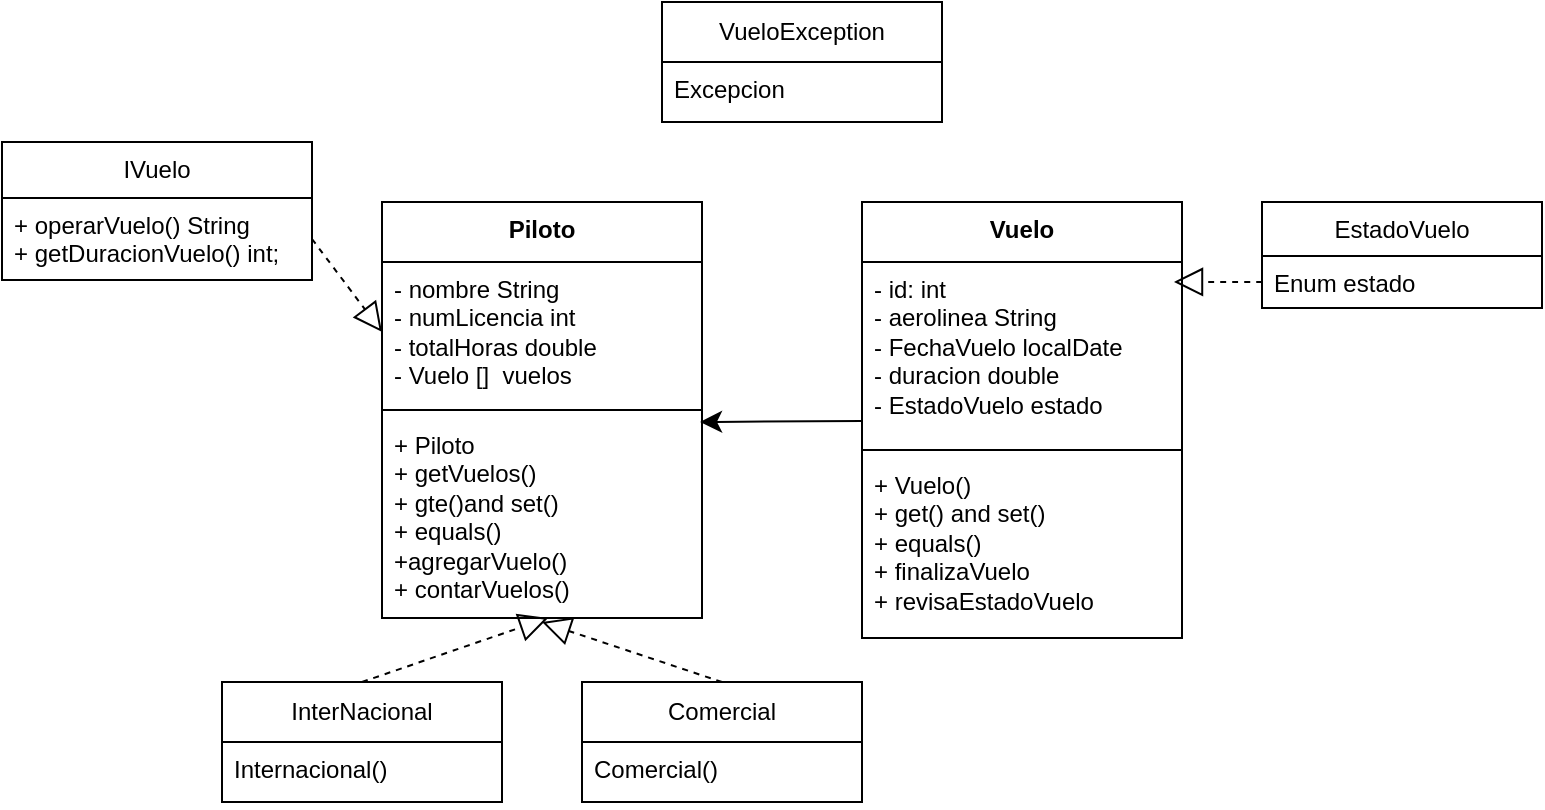 <mxfile version="26.1.1">
  <diagram name="Página-1" id="Kg3WyapHK7YK6qS1Xk8n">
    <mxGraphModel dx="1112" dy="1187" grid="1" gridSize="10" guides="1" tooltips="1" connect="1" arrows="1" fold="1" page="0" pageScale="1" pageWidth="827" pageHeight="1169" math="0" shadow="0">
      <root>
        <mxCell id="0" />
        <mxCell id="1" parent="0" />
        <mxCell id="rQMtVm5NqOiZtZH3bKjH-17" value="IVuelo" style="swimlane;fontStyle=0;childLayout=stackLayout;horizontal=1;startSize=28;fillColor=none;horizontalStack=0;resizeParent=1;resizeParentMax=0;resizeLast=0;collapsible=1;marginBottom=0;whiteSpace=wrap;html=1;autosize=1;swimlaneFillColor=none;" vertex="1" parent="1">
          <mxGeometry x="-270" y="-110" width="155" height="69" as="geometry" />
        </mxCell>
        <mxCell id="rQMtVm5NqOiZtZH3bKjH-18" value="+ operarVuelo() String&lt;div&gt;+ getDuracionVuelo() int;&lt;/div&gt;" style="text;strokeColor=none;fillColor=none;align=left;verticalAlign=top;spacingLeft=4;spacingRight=4;overflow=hidden;rotatable=0;points=[[0,0.5],[1,0.5]];portConstraint=eastwest;whiteSpace=wrap;html=1;autosize=1;" vertex="1" parent="rQMtVm5NqOiZtZH3bKjH-17">
          <mxGeometry y="28" width="155" height="41" as="geometry" />
        </mxCell>
        <mxCell id="rQMtVm5NqOiZtZH3bKjH-21" value="EstadoVuelo" style="swimlane;fontStyle=0;childLayout=stackLayout;horizontal=1;startSize=27;fillColor=none;horizontalStack=0;resizeParent=1;resizeParentMax=0;resizeLast=0;collapsible=1;marginBottom=0;whiteSpace=wrap;html=1;autosize=1;" vertex="1" parent="1">
          <mxGeometry x="360" y="-80" width="140" height="53" as="geometry" />
        </mxCell>
        <mxCell id="rQMtVm5NqOiZtZH3bKjH-22" value="Enum estado" style="text;strokeColor=none;fillColor=none;align=left;verticalAlign=top;spacingLeft=4;spacingRight=4;overflow=hidden;rotatable=0;points=[[0,0.5],[1,0.5]];portConstraint=eastwest;whiteSpace=wrap;html=1;autosize=1;" vertex="1" parent="rQMtVm5NqOiZtZH3bKjH-21">
          <mxGeometry y="27" width="140" height="26" as="geometry" />
        </mxCell>
        <mxCell id="rQMtVm5NqOiZtZH3bKjH-29" value="Piloto" style="swimlane;fontStyle=1;align=center;verticalAlign=top;childLayout=stackLayout;horizontal=1;startSize=30;horizontalStack=0;resizeParent=1;resizeParentMax=0;resizeLast=0;collapsible=1;marginBottom=0;whiteSpace=wrap;html=1;autosize=1;" vertex="1" parent="1">
          <mxGeometry x="-80" y="-80" width="160" height="208" as="geometry" />
        </mxCell>
        <mxCell id="rQMtVm5NqOiZtZH3bKjH-30" value="- nombre String&lt;div&gt;- numLicencia int&lt;/div&gt;&lt;div&gt;- totalHoras double&lt;/div&gt;&lt;div&gt;- Vuelo []&amp;nbsp; vuelos&lt;/div&gt;" style="text;strokeColor=none;fillColor=none;align=left;verticalAlign=top;spacingLeft=4;spacingRight=4;overflow=hidden;rotatable=0;points=[[0,0.5],[1,0.5]];portConstraint=eastwest;whiteSpace=wrap;html=1;autosize=1;" vertex="1" parent="rQMtVm5NqOiZtZH3bKjH-29">
          <mxGeometry y="30" width="160" height="70" as="geometry" />
        </mxCell>
        <mxCell id="rQMtVm5NqOiZtZH3bKjH-31" value="" style="line;strokeWidth=1;fillColor=none;align=left;verticalAlign=middle;spacingTop=-1;spacingLeft=3;spacingRight=3;rotatable=0;labelPosition=right;points=[];portConstraint=eastwest;strokeColor=inherit;autosize=1;" vertex="1" parent="rQMtVm5NqOiZtZH3bKjH-29">
          <mxGeometry y="100" width="160" height="8" as="geometry" />
        </mxCell>
        <mxCell id="rQMtVm5NqOiZtZH3bKjH-32" value="&lt;div&gt;+ Piloto&lt;/div&gt;+ getVuelos()&lt;div&gt;+ gte()and set()&lt;/div&gt;&lt;div&gt;+ equals()&lt;/div&gt;&lt;div&gt;+agregarVuelo()&lt;/div&gt;&lt;div&gt;+ contarVuelos()&lt;/div&gt;" style="text;strokeColor=none;fillColor=none;align=left;verticalAlign=top;spacingLeft=4;spacingRight=4;overflow=hidden;rotatable=0;points=[[0,0.5],[1,0.5]];portConstraint=eastwest;whiteSpace=wrap;html=1;autosize=1;" vertex="1" parent="rQMtVm5NqOiZtZH3bKjH-29">
          <mxGeometry y="108" width="160" height="100" as="geometry" />
        </mxCell>
        <mxCell id="rQMtVm5NqOiZtZH3bKjH-33" value="Vuelo" style="swimlane;fontStyle=1;align=center;verticalAlign=top;childLayout=stackLayout;horizontal=1;startSize=30;horizontalStack=0;resizeParent=1;resizeParentMax=0;resizeLast=0;collapsible=1;marginBottom=0;whiteSpace=wrap;html=1;autosize=1;" vertex="1" parent="1">
          <mxGeometry x="160" y="-80" width="160" height="218" as="geometry" />
        </mxCell>
        <mxCell id="rQMtVm5NqOiZtZH3bKjH-34" value="- id: int&lt;div&gt;- aerolinea String&lt;/div&gt;&lt;div&gt;- FechaVuelo localDate&lt;/div&gt;&lt;div&gt;- duracion double&lt;/div&gt;&lt;div&gt;- EstadoVuelo estado&lt;/div&gt;" style="text;strokeColor=none;fillColor=none;align=left;verticalAlign=top;spacingLeft=4;spacingRight=4;overflow=hidden;rotatable=0;points=[[0,0.5],[1,0.5]];portConstraint=eastwest;whiteSpace=wrap;html=1;autosize=1;" vertex="1" parent="rQMtVm5NqOiZtZH3bKjH-33">
          <mxGeometry y="30" width="160" height="90" as="geometry" />
        </mxCell>
        <mxCell id="rQMtVm5NqOiZtZH3bKjH-35" value="" style="line;strokeWidth=1;fillColor=none;align=left;verticalAlign=middle;spacingTop=-1;spacingLeft=3;spacingRight=3;rotatable=0;labelPosition=right;points=[];portConstraint=eastwest;strokeColor=inherit;autosize=1;" vertex="1" parent="rQMtVm5NqOiZtZH3bKjH-33">
          <mxGeometry y="120" width="160" height="8" as="geometry" />
        </mxCell>
        <mxCell id="rQMtVm5NqOiZtZH3bKjH-36" value="+ Vuelo()&lt;div&gt;+ get() and set()&lt;/div&gt;&lt;div&gt;+ equals()&lt;/div&gt;&lt;div&gt;+ finalizaVuelo&lt;/div&gt;&lt;div&gt;+ revisaEstadoVuelo&lt;/div&gt;" style="text;strokeColor=none;fillColor=none;align=left;verticalAlign=top;spacingLeft=4;spacingRight=4;overflow=hidden;rotatable=0;points=[[0,0.5],[1,0.5]];portConstraint=eastwest;whiteSpace=wrap;html=1;autosize=1;" vertex="1" parent="rQMtVm5NqOiZtZH3bKjH-33">
          <mxGeometry y="128" width="160" height="90" as="geometry" />
        </mxCell>
        <mxCell id="rQMtVm5NqOiZtZH3bKjH-37" value="InterNacional" style="swimlane;fontStyle=0;childLayout=stackLayout;horizontal=1;startSize=30;fillColor=none;horizontalStack=0;resizeParent=1;resizeParentMax=0;resizeLast=0;collapsible=1;marginBottom=0;whiteSpace=wrap;html=1;autosize=1;" vertex="1" parent="1">
          <mxGeometry x="-160" y="160" width="140" height="60" as="geometry" />
        </mxCell>
        <mxCell id="rQMtVm5NqOiZtZH3bKjH-38" value="Internacional()" style="text;strokeColor=none;fillColor=none;align=left;verticalAlign=top;spacingLeft=4;spacingRight=4;overflow=hidden;rotatable=0;points=[[0,0.5],[1,0.5]];portConstraint=eastwest;whiteSpace=wrap;html=1;autosize=1;" vertex="1" parent="rQMtVm5NqOiZtZH3bKjH-37">
          <mxGeometry y="30" width="140" height="30" as="geometry" />
        </mxCell>
        <mxCell id="rQMtVm5NqOiZtZH3bKjH-39" value="Comercial" style="swimlane;fontStyle=0;childLayout=stackLayout;horizontal=1;startSize=30;fillColor=none;horizontalStack=0;resizeParent=1;resizeParentMax=0;resizeLast=0;collapsible=1;marginBottom=0;whiteSpace=wrap;html=1;autosize=1;" vertex="1" parent="1">
          <mxGeometry x="20" y="160" width="140" height="60" as="geometry" />
        </mxCell>
        <mxCell id="rQMtVm5NqOiZtZH3bKjH-40" value="Comercial()" style="text;strokeColor=none;fillColor=none;align=left;verticalAlign=top;spacingLeft=4;spacingRight=4;overflow=hidden;rotatable=0;points=[[0,0.5],[1,0.5]];portConstraint=eastwest;whiteSpace=wrap;html=1;autosize=1;" vertex="1" parent="rQMtVm5NqOiZtZH3bKjH-39">
          <mxGeometry y="30" width="140" height="30" as="geometry" />
        </mxCell>
        <mxCell id="rQMtVm5NqOiZtZH3bKjH-41" value="VueloException" style="swimlane;fontStyle=0;childLayout=stackLayout;horizontal=1;startSize=30;fillColor=none;horizontalStack=0;resizeParent=1;resizeParentMax=0;resizeLast=0;collapsible=1;marginBottom=0;whiteSpace=wrap;html=1;autosize=1;" vertex="1" parent="1">
          <mxGeometry x="60" y="-180" width="140" height="60" as="geometry" />
        </mxCell>
        <mxCell id="rQMtVm5NqOiZtZH3bKjH-42" value="Excepcion" style="text;strokeColor=none;fillColor=none;align=left;verticalAlign=top;spacingLeft=4;spacingRight=4;overflow=hidden;rotatable=0;points=[[0,0.5],[1,0.5]];portConstraint=eastwest;whiteSpace=wrap;html=1;autosize=1;" vertex="1" parent="rQMtVm5NqOiZtZH3bKjH-41">
          <mxGeometry y="30" width="140" height="30" as="geometry" />
        </mxCell>
        <mxCell id="rQMtVm5NqOiZtZH3bKjH-43" value="" style="endArrow=block;dashed=1;endFill=0;endSize=12;html=1;rounded=0;fontSize=12;curved=1;exitX=1;exitY=0.5;exitDx=0;exitDy=0;entryX=0;entryY=0.5;entryDx=0;entryDy=0;" edge="1" parent="1" source="rQMtVm5NqOiZtZH3bKjH-18" target="rQMtVm5NqOiZtZH3bKjH-30">
          <mxGeometry width="160" relative="1" as="geometry">
            <mxPoint x="-270" y="70" as="sourcePoint" />
            <mxPoint x="-110" y="70" as="targetPoint" />
          </mxGeometry>
        </mxCell>
        <mxCell id="rQMtVm5NqOiZtZH3bKjH-44" value="" style="endArrow=block;dashed=1;endFill=0;endSize=12;html=1;rounded=0;fontSize=12;curved=1;exitX=0.5;exitY=0;exitDx=0;exitDy=0;entryX=0.519;entryY=1;entryDx=0;entryDy=0;entryPerimeter=0;" edge="1" parent="1" source="rQMtVm5NqOiZtZH3bKjH-37" target="rQMtVm5NqOiZtZH3bKjH-32">
          <mxGeometry width="160" relative="1" as="geometry">
            <mxPoint x="-210" y="310" as="sourcePoint" />
            <mxPoint x="-50" y="310" as="targetPoint" />
          </mxGeometry>
        </mxCell>
        <mxCell id="rQMtVm5NqOiZtZH3bKjH-45" value="" style="endArrow=block;dashed=1;endFill=0;endSize=12;html=1;rounded=0;fontSize=12;curved=1;exitX=0.5;exitY=0;exitDx=0;exitDy=0;" edge="1" parent="1" source="rQMtVm5NqOiZtZH3bKjH-39">
          <mxGeometry width="160" relative="1" as="geometry">
            <mxPoint x="-80" y="170" as="sourcePoint" />
            <mxPoint y="130" as="targetPoint" />
          </mxGeometry>
        </mxCell>
        <mxCell id="rQMtVm5NqOiZtZH3bKjH-46" style="edgeStyle=none;curved=1;rounded=0;orthogonalLoop=1;jettySize=auto;html=1;entryX=0.994;entryY=0.02;entryDx=0;entryDy=0;entryPerimeter=0;fontSize=12;startSize=8;endSize=8;" edge="1" parent="1" source="rQMtVm5NqOiZtZH3bKjH-33" target="rQMtVm5NqOiZtZH3bKjH-32">
          <mxGeometry relative="1" as="geometry" />
        </mxCell>
        <mxCell id="rQMtVm5NqOiZtZH3bKjH-47" value="" style="endArrow=block;dashed=1;endFill=0;endSize=12;html=1;rounded=0;fontSize=12;curved=1;exitX=0;exitY=0.5;exitDx=0;exitDy=0;entryX=0.975;entryY=0.111;entryDx=0;entryDy=0;entryPerimeter=0;" edge="1" parent="1" source="rQMtVm5NqOiZtZH3bKjH-22" target="rQMtVm5NqOiZtZH3bKjH-34">
          <mxGeometry width="160" relative="1" as="geometry">
            <mxPoint x="-70" y="180" as="sourcePoint" />
            <mxPoint x="23" y="148" as="targetPoint" />
          </mxGeometry>
        </mxCell>
      </root>
    </mxGraphModel>
  </diagram>
</mxfile>
